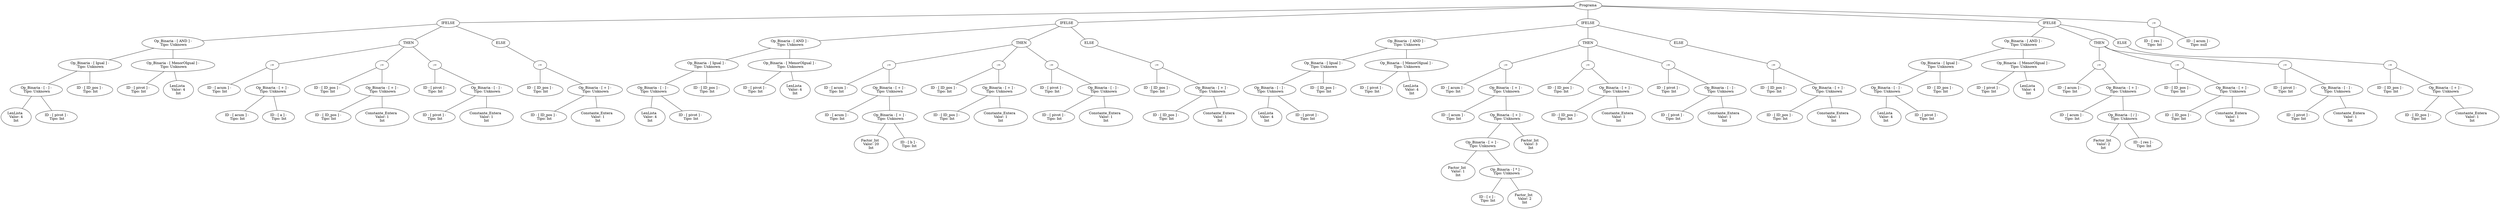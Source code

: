 graph G {nodo_programa[label="Programa"]
nodo_591692094[label="IFELSE"]
nodo_programa--nodo_591692094
nodo_1426531876[label=" Op_Binaria - [ AND ] - 
 Tipo: Unknown"]
nodo_591692094--nodo_1426531876
nodo_199982395[label=" Op_Binaria - [ Igual ] - 
 Tipo: Unknown"]
nodo_1426531876--nodo_199982395
nodo_448178279[label=" Op_Binaria - [ - ] - 
 Tipo: Unknown"]
nodo_199982395--nodo_448178279
nodo_494704510[label="LenLista  
 Valor: 4 
Int"]
nodo_448178279--nodo_494704510
nodo_1906750707[label=" ID - [ pivot ] - 
 Tipo: Int"]
nodo_448178279--nodo_1906750707
nodo_569646425[label=" ID - [ ID_pos ] - 
 Tipo: Int"]
nodo_199982395--nodo_569646425
nodo_246316176[label=" Op_Binaria - [ MenorOIgual ] - 
 Tipo: Unknown"]
nodo_1426531876--nodo_246316176
nodo_1997589852[label=" ID - [ pivot ] - 
 Tipo: Int"]
nodo_246316176--nodo_1997589852
nodo_861273697[label="LenLista  
 Valor: 4 
Int"]
nodo_246316176--nodo_861273697
nodo_5916920941[label="THEN"]
nodo_591692094--nodo_5916920941
nodo_852108167[label=":="]
nodo_5916920941--nodo_852108167
nodo_1333629874[label=" ID - [ acum ] - 
 Tipo: Int"]
nodo_852108167--nodo_1333629874
nodo_1047977260[label=" Op_Binaria - [ + ] - 
 Tipo: Unknown"]
nodo_852108167--nodo_1047977260
nodo_583834229[label=" ID - [ acum ] - 
 Tipo: Int"]
nodo_1047977260--nodo_583834229
nodo_2093649053[label=" ID - [ a ] - 
 Tipo: Int"]
nodo_1047977260--nodo_2093649053
nodo_1098466224[label=":="]
nodo_5916920941--nodo_1098466224
nodo_1656404014[label=" ID - [ ID_pos ] - 
 Tipo: Int"]
nodo_1098466224--nodo_1656404014
nodo_1781368552[label=" Op_Binaria - [ + ] - 
 Tipo: Unknown"]
nodo_1098466224--nodo_1781368552
nodo_754235114[label=" ID - [ ID_pos ] - 
 Tipo: Int"]
nodo_1781368552--nodo_754235114
nodo_664474631[label="Constante_Entera  
 Valor: 1 
Int"]
nodo_1781368552--nodo_664474631
nodo_282567442[label=":="]
nodo_5916920941--nodo_282567442
nodo_374045990[label=" ID - [ pivot ] - 
 Tipo: Int"]
nodo_282567442--nodo_374045990
nodo_528599779[label=" Op_Binaria - [ - ] - 
 Tipo: Unknown"]
nodo_282567442--nodo_528599779
nodo_1615191608[label=" ID - [ pivot ] - 
 Tipo: Int"]
nodo_528599779--nodo_1615191608
nodo_1294417425[label="Constante_Entera  
 Valor: 1 
Int"]
nodo_528599779--nodo_1294417425
nodo_5916920942[label="ELSE"]
nodo_591692094--nodo_5916920942
nodo_4774110[label=":="]
nodo_5916920942--nodo_4774110
nodo_294636774[label=" ID - [ ID_pos ] - 
 Tipo: Int"]
nodo_4774110--nodo_294636774
nodo_1609921777[label=" Op_Binaria - [ + ] - 
 Tipo: Unknown"]
nodo_4774110--nodo_1609921777
nodo_727064232[label=" ID - [ ID_pos ] - 
 Tipo: Int"]
nodo_1609921777--nodo_727064232
nodo_1830731060[label="Constante_Entera  
 Valor: 1 
Int"]
nodo_1609921777--nodo_1830731060
nodo_35239053[label="IFELSE"]
nodo_programa--nodo_35239053
nodo_1992235715[label=" Op_Binaria - [ AND ] - 
 Tipo: Unknown"]
nodo_35239053--nodo_1992235715
nodo_1837627874[label=" Op_Binaria - [ Igual ] - 
 Tipo: Unknown"]
nodo_1992235715--nodo_1837627874
nodo_1969757819[label=" Op_Binaria - [ - ] - 
 Tipo: Unknown"]
nodo_1837627874--nodo_1969757819
nodo_974811527[label="LenLista  
 Valor: 4 
Int"]
nodo_1969757819--nodo_974811527
nodo_880610565[label=" ID - [ pivot ] - 
 Tipo: Int"]
nodo_1969757819--nodo_880610565
nodo_1718073985[label=" ID - [ ID_pos ] - 
 Tipo: Int"]
nodo_1837627874--nodo_1718073985
nodo_1405746160[label=" Op_Binaria - [ MenorOIgual ] - 
 Tipo: Unknown"]
nodo_1992235715--nodo_1405746160
nodo_976633415[label=" ID - [ pivot ] - 
 Tipo: Int"]
nodo_1405746160--nodo_976633415
nodo_1719605537[label="LenLista  
 Valor: 4 
Int"]
nodo_1405746160--nodo_1719605537
nodo_352390531[label="THEN"]
nodo_35239053--nodo_352390531
nodo_1024918749[label=":="]
nodo_352390531--nodo_1024918749
nodo_563965684[label=" ID - [ acum ] - 
 Tipo: Int"]
nodo_1024918749--nodo_563965684
nodo_710064262[label=" Op_Binaria - [ + ] - 
 Tipo: Unknown"]
nodo_1024918749--nodo_710064262
nodo_888802044[label=" ID - [ acum ] - 
 Tipo: Int"]
nodo_710064262--nodo_888802044
nodo_127347776[label=" Op_Binaria - [ + ] - 
 Tipo: Unknown"]
nodo_710064262--nodo_127347776
nodo_1149984964[label="Factor_Int  
 Valor: 20 
Int"]
nodo_127347776--nodo_1149984964
nodo_290555921[label=" ID - [ b ] - 
 Tipo: Int"]
nodo_127347776--nodo_290555921
nodo_827244882[label=":="]
nodo_352390531--nodo_827244882
nodo_2079253313[label=" ID - [ ID_pos ] - 
 Tipo: Int"]
nodo_827244882--nodo_2079253313
nodo_1145565746[label=" Op_Binaria - [ + ] - 
 Tipo: Unknown"]
nodo_827244882--nodo_1145565746
nodo_546225580[label=" ID - [ ID_pos ] - 
 Tipo: Int"]
nodo_1145565746--nodo_546225580
nodo_1737338046[label="Constante_Entera  
 Valor: 1 
Int"]
nodo_1145565746--nodo_1737338046
nodo_1802878949[label=":="]
nodo_352390531--nodo_1802878949
nodo_282592987[label=" ID - [ pivot ] - 
 Tipo: Int"]
nodo_1802878949--nodo_282592987
nodo_1173273265[label=" Op_Binaria - [ - ] - 
 Tipo: Unknown"]
nodo_1802878949--nodo_1173273265
nodo_1326188270[label=" ID - [ pivot ] - 
 Tipo: Int"]
nodo_1173273265--nodo_1326188270
nodo_155193981[label="Constante_Entera  
 Valor: 1 
Int"]
nodo_1173273265--nodo_155193981
nodo_352390532[label="ELSE"]
nodo_35239053--nodo_352390532
nodo_1501442896[label=":="]
nodo_352390532--nodo_1501442896
nodo_1769288188[label=" ID - [ ID_pos ] - 
 Tipo: Int"]
nodo_1501442896--nodo_1769288188
nodo_1180791114[label=" Op_Binaria - [ + ] - 
 Tipo: Unknown"]
nodo_1501442896--nodo_1180791114
nodo_1329287169[label=" ID - [ ID_pos ] - 
 Tipo: Int"]
nodo_1180791114--nodo_1329287169
nodo_1735859717[label="Constante_Entera  
 Valor: 1 
Int"]
nodo_1180791114--nodo_1735859717
nodo_659372486[label="IFELSE"]
nodo_programa--nodo_659372486
nodo_1793845060[label=" Op_Binaria - [ AND ] - 
 Tipo: Unknown"]
nodo_659372486--nodo_1793845060
nodo_2135234880[label=" Op_Binaria - [ Igual ] - 
 Tipo: Unknown"]
nodo_1793845060--nodo_2135234880
nodo_538818459[label=" Op_Binaria - [ - ] - 
 Tipo: Unknown"]
nodo_2135234880--nodo_538818459
nodo_1850751319[label="LenLista  
 Valor: 4 
Int"]
nodo_538818459--nodo_1850751319
nodo_1530147358[label=" ID - [ pivot ] - 
 Tipo: Int"]
nodo_538818459--nodo_1530147358
nodo_208449313[label=" ID - [ ID_pos ] - 
 Tipo: Int"]
nodo_2135234880--nodo_208449313
nodo_1090547800[label=" Op_Binaria - [ MenorOIgual ] - 
 Tipo: Unknown"]
nodo_1793845060--nodo_1090547800
nodo_787833774[label=" ID - [ pivot ] - 
 Tipo: Int"]
nodo_1090547800--nodo_787833774
nodo_1420492972[label="LenLista  
 Valor: 4 
Int"]
nodo_1090547800--nodo_1420492972
nodo_6593724861[label="THEN"]
nodo_659372486--nodo_6593724861
nodo_1029155007[label=":="]
nodo_6593724861--nodo_1029155007
nodo_2140642813[label=" ID - [ acum ] - 
 Tipo: Int"]
nodo_1029155007--nodo_2140642813
nodo_2063231410[label=" Op_Binaria - [ + ] - 
 Tipo: Unknown"]
nodo_1029155007--nodo_2063231410
nodo_1993914401[label=" ID - [ acum ] - 
 Tipo: Int"]
nodo_2063231410--nodo_1993914401
nodo_1317946569[label=" Op_Binaria - [ + ] - 
 Tipo: Unknown"]
nodo_2063231410--nodo_1317946569
nodo_446482671[label=" Op_Binaria - [ + ] - 
 Tipo: Unknown"]
nodo_1317946569--nodo_446482671
nodo_798090827[label="Factor_Int  
 Valor: 1 
Int"]
nodo_446482671--nodo_798090827
nodo_323286497[label=" Op_Binaria - [ * ] - 
 Tipo: Unknown"]
nodo_446482671--nodo_323286497
nodo_805518909[label=" ID - [ c ] - 
 Tipo: Int"]
nodo_323286497--nodo_805518909
nodo_755972396[label="Factor_Int  
 Valor: 2 
Int"]
nodo_323286497--nodo_755972396
nodo_868739708[label="Factor_Int  
 Valor: 3 
Int"]
nodo_1317946569--nodo_868739708
nodo_1984623637[label=":="]
nodo_6593724861--nodo_1984623637
nodo_905045844[label=" ID - [ ID_pos ] - 
 Tipo: Int"]
nodo_1984623637--nodo_905045844
nodo_477081505[label=" Op_Binaria - [ + ] - 
 Tipo: Unknown"]
nodo_1984623637--nodo_477081505
nodo_801441213[label=" ID - [ ID_pos ] - 
 Tipo: Int"]
nodo_477081505--nodo_801441213
nodo_244229644[label="Constante_Entera  
 Valor: 1 
Int"]
nodo_477081505--nodo_244229644
nodo_889138126[label=":="]
nodo_6593724861--nodo_889138126
nodo_1435273303[label=" ID - [ pivot ] - 
 Tipo: Int"]
nodo_889138126--nodo_1435273303
nodo_1390647222[label=" Op_Binaria - [ - ] - 
 Tipo: Unknown"]
nodo_889138126--nodo_1390647222
nodo_690414880[label=" ID - [ pivot ] - 
 Tipo: Int"]
nodo_1390647222--nodo_690414880
nodo_1690966673[label="Constante_Entera  
 Valor: 1 
Int"]
nodo_1390647222--nodo_1690966673
nodo_6593724862[label="ELSE"]
nodo_659372486--nodo_6593724862
nodo_1437984879[label=":="]
nodo_6593724862--nodo_1437984879
nodo_463833928[label=" ID - [ ID_pos ] - 
 Tipo: Int"]
nodo_1437984879--nodo_463833928
nodo_95711993[label=" Op_Binaria - [ + ] - 
 Tipo: Unknown"]
nodo_1437984879--nodo_95711993
nodo_832499276[label=" ID - [ ID_pos ] - 
 Tipo: Int"]
nodo_95711993--nodo_832499276
nodo_1259511424[label="Constante_Entera  
 Valor: 1 
Int"]
nodo_95711993--nodo_1259511424
nodo_2086318945[label="IFELSE"]
nodo_programa--nodo_2086318945
nodo_1516185001[label=" Op_Binaria - [ AND ] - 
 Tipo: Unknown"]
nodo_2086318945--nodo_1516185001
nodo_485837856[label=" Op_Binaria - [ Igual ] - 
 Tipo: Unknown"]
nodo_1516185001--nodo_485837856
nodo_1129068448[label=" Op_Binaria - [ - ] - 
 Tipo: Unknown"]
nodo_485837856--nodo_1129068448
nodo_1780761875[label="LenLista  
 Valor: 4 
Int"]
nodo_1129068448--nodo_1780761875
nodo_1240811411[label=" ID - [ pivot ] - 
 Tipo: Int"]
nodo_1129068448--nodo_1240811411
nodo_2144835265[label=" ID - [ ID_pos ] - 
 Tipo: Int"]
nodo_485837856--nodo_2144835265
nodo_1560563628[label=" Op_Binaria - [ MenorOIgual ] - 
 Tipo: Unknown"]
nodo_1516185001--nodo_1560563628
nodo_364938690[label=" ID - [ pivot ] - 
 Tipo: Int"]
nodo_1560563628--nodo_364938690
nodo_1995084086[label="LenLista  
 Valor: 4 
Int"]
nodo_1560563628--nodo_1995084086
nodo_20863189451[label="THEN"]
nodo_2086318945--nodo_20863189451
nodo_902328500[label=":="]
nodo_20863189451--nodo_902328500
nodo_1246638222[label=" ID - [ acum ] - 
 Tipo: Int"]
nodo_902328500--nodo_1246638222
nodo_1538343568[label=" Op_Binaria - [ + ] - 
 Tipo: Unknown"]
nodo_902328500--nodo_1538343568
nodo_2037386225[label=" ID - [ acum ] - 
 Tipo: Int"]
nodo_1538343568--nodo_2037386225
nodo_2116252788[label=" Op_Binaria - [ / ] - 
 Tipo: Unknown"]
nodo_1538343568--nodo_2116252788
nodo_2052152068[label="Factor_Int  
 Valor: 2 
Int"]
nodo_2116252788--nodo_2052152068
nodo_1992935992[label=" ID - [ res ] - 
 Tipo: Int"]
nodo_2116252788--nodo_1992935992
nodo_264997307[label=":="]
nodo_20863189451--nodo_264997307
nodo_876216972[label=" ID - [ ID_pos ] - 
 Tipo: Int"]
nodo_264997307--nodo_876216972
nodo_1699636057[label=" Op_Binaria - [ + ] - 
 Tipo: Unknown"]
nodo_264997307--nodo_1699636057
nodo_471389058[label=" ID - [ ID_pos ] - 
 Tipo: Int"]
nodo_1699636057--nodo_471389058
nodo_1338841067[label="Constante_Entera  
 Valor: 1 
Int"]
nodo_1699636057--nodo_1338841067
nodo_721896188[label=":="]
nodo_20863189451--nodo_721896188
nodo_1036367982[label=" ID - [ pivot ] - 
 Tipo: Int"]
nodo_721896188--nodo_1036367982
nodo_1729882263[label=" Op_Binaria - [ - ] - 
 Tipo: Unknown"]
nodo_721896188--nodo_1729882263
nodo_1087293904[label=" ID - [ pivot ] - 
 Tipo: Int"]
nodo_1729882263--nodo_1087293904
nodo_1372550039[label="Constante_Entera  
 Valor: 1 
Int"]
nodo_1729882263--nodo_1372550039
nodo_20863189452[label="ELSE"]
nodo_2086318945--nodo_20863189452
nodo_1096398600[label=":="]
nodo_20863189452--nodo_1096398600
nodo_2034147556[label=" ID - [ ID_pos ] - 
 Tipo: Int"]
nodo_1096398600--nodo_2034147556
nodo_1334343258[label=" Op_Binaria - [ + ] - 
 Tipo: Unknown"]
nodo_1096398600--nodo_1334343258
nodo_1710356471[label=" ID - [ ID_pos ] - 
 Tipo: Int"]
nodo_1334343258--nodo_1710356471
nodo_1763507638[label="Constante_Entera  
 Valor: 1 
Int"]
nodo_1334343258--nodo_1763507638
nodo_1051464652[label=":="]
nodo_programa--nodo_1051464652
nodo_1697208817[label=" ID - [ res ] - 
 Tipo: Int"]
nodo_1051464652--nodo_1697208817
nodo_1772083624[label=" ID - [ acum ] - 
 Tipo: null"]
nodo_1051464652--nodo_1772083624
}
